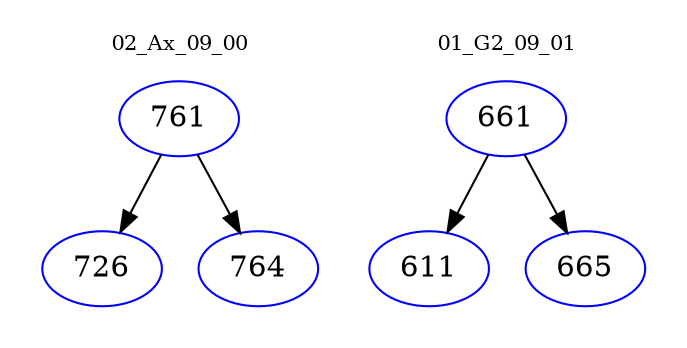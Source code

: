 digraph{
subgraph cluster_0 {
color = white
label = "02_Ax_09_00";
fontsize=10;
T0_761 [label="761", color="blue"]
T0_761 -> T0_726 [color="black"]
T0_726 [label="726", color="blue"]
T0_761 -> T0_764 [color="black"]
T0_764 [label="764", color="blue"]
}
subgraph cluster_1 {
color = white
label = "01_G2_09_01";
fontsize=10;
T1_661 [label="661", color="blue"]
T1_661 -> T1_611 [color="black"]
T1_611 [label="611", color="blue"]
T1_661 -> T1_665 [color="black"]
T1_665 [label="665", color="blue"]
}
}
